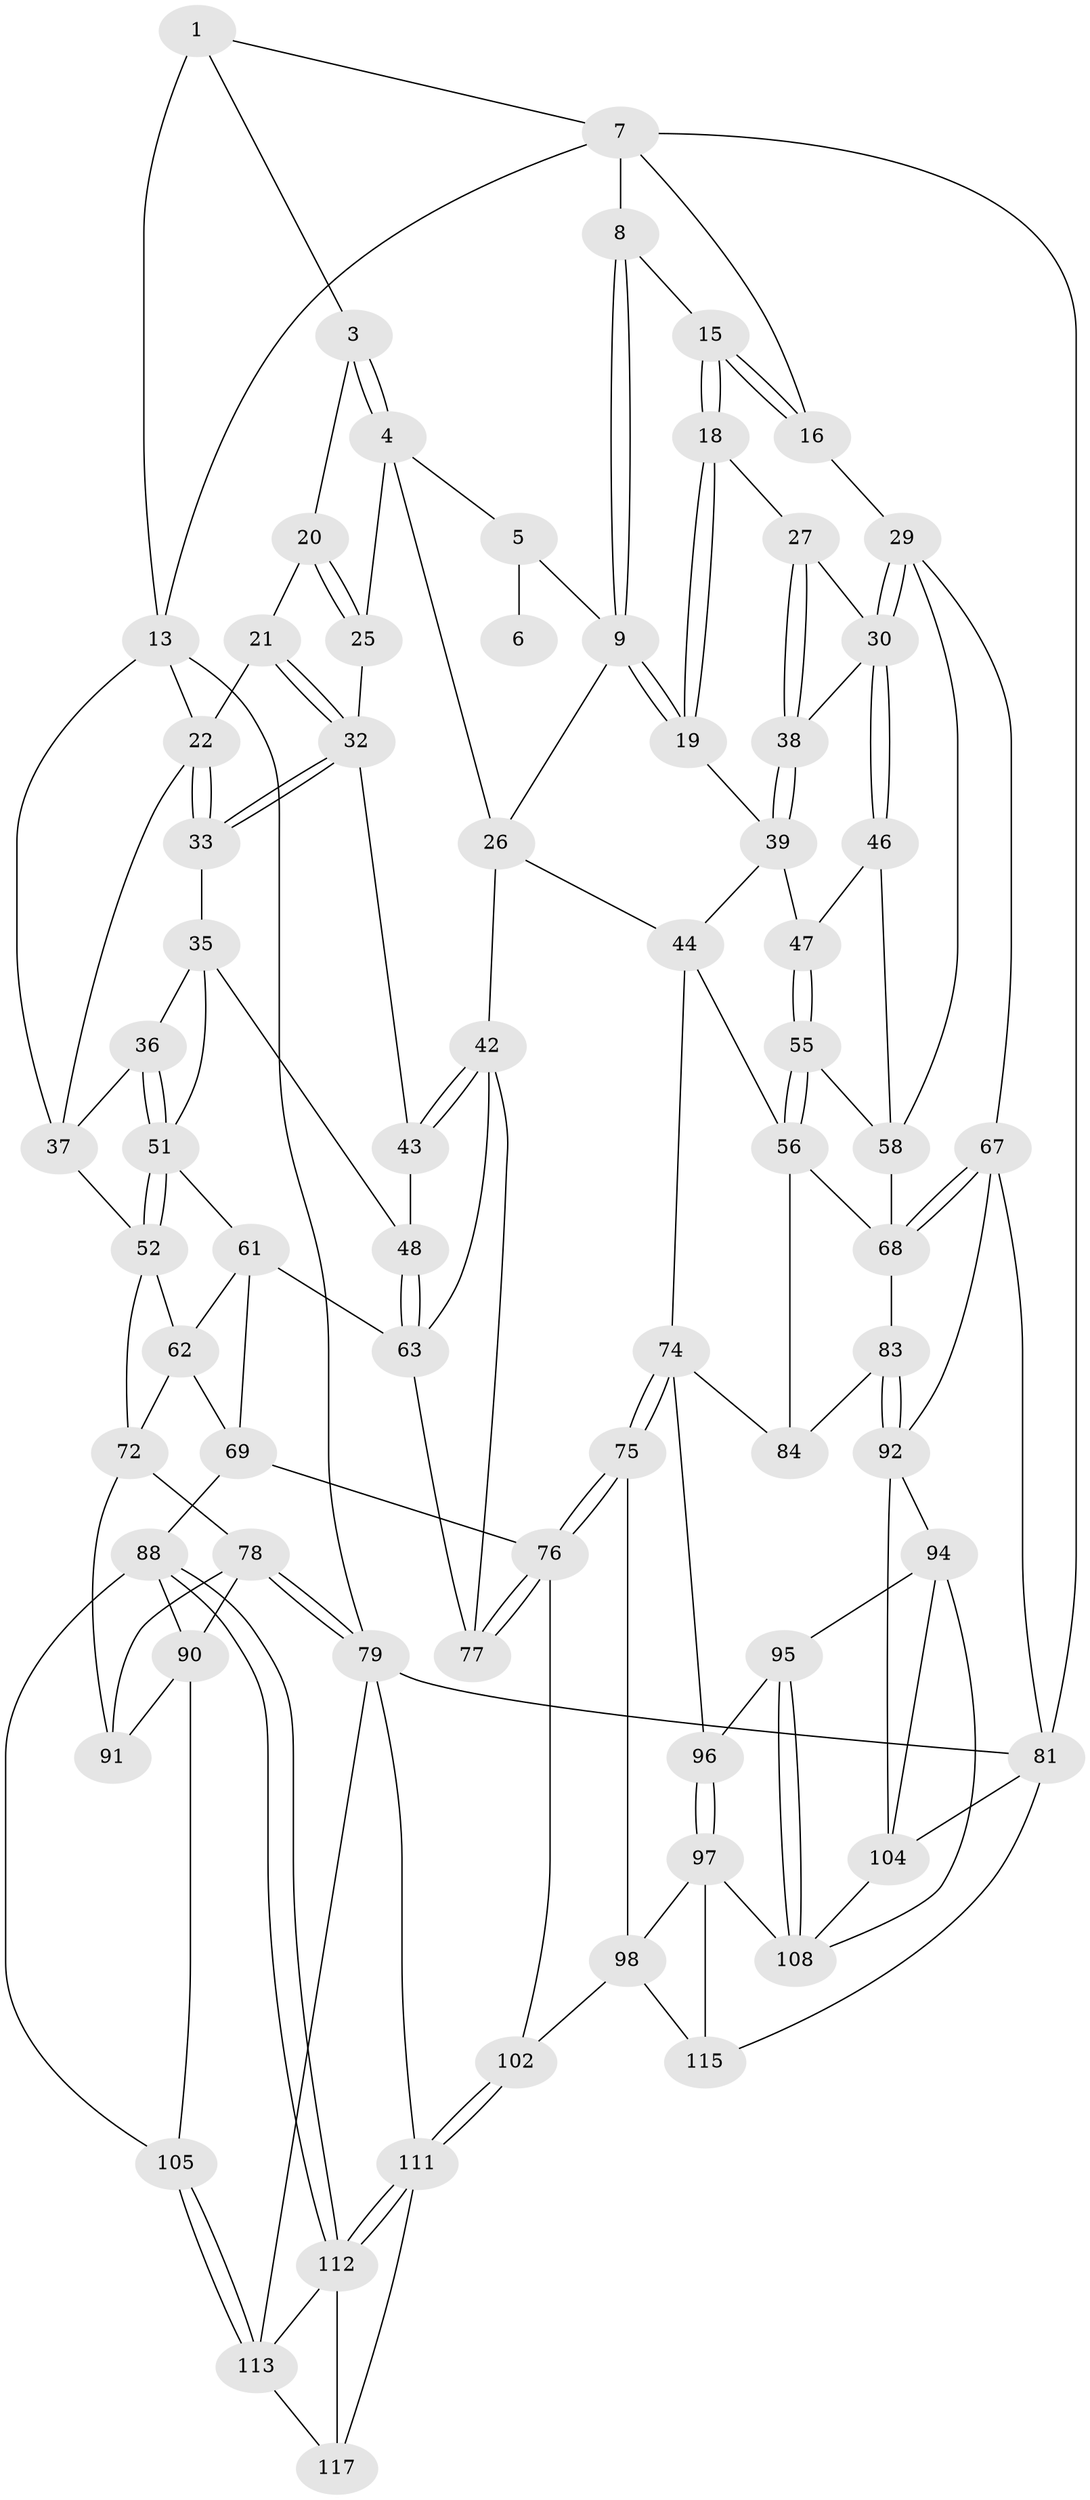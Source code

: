 // original degree distribution, {3: 0.025423728813559324, 5: 0.4661016949152542, 4: 0.2542372881355932, 6: 0.2542372881355932}
// Generated by graph-tools (version 1.1) at 2025/11/02/27/25 16:11:58]
// undirected, 73 vertices, 163 edges
graph export_dot {
graph [start="1"]
  node [color=gray90,style=filled];
  1 [pos="+0.5244742776683229+0",super="+2"];
  3 [pos="+0.2841865730482422+0.04724812458816864"];
  4 [pos="+0.32255447896075645+0.08151692929568202",super="+24"];
  5 [pos="+0.42760736147167705+0.048008541528552176",super="+11"];
  6 [pos="+0.5098948231466732+0"];
  7 [pos="+0.7203360021933873+0",super="+12"];
  8 [pos="+0.7343583352396202+0"];
  9 [pos="+0.681935510237854+0.06521874771796364",super="+10"];
  13 [pos="+0+0",super="+14"];
  15 [pos="+0.8476539660413305+0.06822987733003981"];
  16 [pos="+1+0.09278940552531938",super="+17"];
  18 [pos="+0.8069250449697776+0.19681960709747578"];
  19 [pos="+0.7665702051139851+0.20778536108839504"];
  20 [pos="+0.23140519413482302+0.11890343933593002"];
  21 [pos="+0.17480173137268437+0.16828430443434042"];
  22 [pos="+0.17216713151418334+0.16859174579551756",super="+23"];
  25 [pos="+0.2732012764575955+0.23910756408125308"];
  26 [pos="+0.5062029191492444+0.2458418644598291",super="+41"];
  27 [pos="+0.8259376674313081+0.20395035311448895",super="+28"];
  29 [pos="+1+0.2922428375816297",super="+60"];
  30 [pos="+1+0.29458903733319647",super="+31"];
  32 [pos="+0.23880144267072345+0.26828550916035093",super="+34"];
  33 [pos="+0.13888059804353206+0.26994552764672836"];
  35 [pos="+0.12606775942616605+0.27752626328366603",super="+49"];
  36 [pos="+0.08557095982829416+0.2878748765320795"];
  37 [pos="+0.07452632606451988+0.2710444783915352",super="+50"];
  38 [pos="+0.8704392467324741+0.24603937424228406"];
  39 [pos="+0.8765026943361801+0.29863926513472333",super="+40"];
  42 [pos="+0.49516315202208344+0.3399648645902964",super="+66"];
  43 [pos="+0.28035596757531844+0.3208042637003546"];
  44 [pos="+0.6233351481543129+0.37842327542399534",super="+45"];
  46 [pos="+0.927742836924765+0.3324677335247252"];
  47 [pos="+0.890597387420986+0.33243659221912053"];
  48 [pos="+0.25026664013676114+0.3520494362206108"];
  51 [pos="+0.08441385221223734+0.2972437410499617",super="+54"];
  52 [pos="+0.026095219967046113+0.4166361939771425",super="+53"];
  55 [pos="+0.8219462700818361+0.42346625919969055"];
  56 [pos="+0.804092247880871+0.4307600895160104",super="+57"];
  58 [pos="+0.9406632259555587+0.3878676770333565",super="+59"];
  61 [pos="+0.10865495540311176+0.4284771755331145",super="+65"];
  62 [pos="+0.04821771962478605+0.42384352000026476",super="+70"];
  63 [pos="+0.2337508951587361+0.47655486349771764",super="+64"];
  67 [pos="+1+0.5532034354891435",super="+82"];
  68 [pos="+1+0.5529299101070603",super="+71"];
  69 [pos="+0.17405850945637716+0.5784987577852011",super="+86"];
  72 [pos="+0+0.6472581487824395",super="+73"];
  74 [pos="+0.5304914263253747+0.5710691543002192",super="+87"];
  75 [pos="+0.448066713817176+0.6841891167371317"];
  76 [pos="+0.4059927664630042+0.6942832229409153",super="+85"];
  77 [pos="+0.387141351646925+0.6583308501999244"];
  78 [pos="+0+0.8210104127757797",super="+100"];
  79 [pos="+0+1",super="+80"];
  81 [pos="+1+1",super="+103"];
  83 [pos="+0.8534695734155232+0.6530884729710523"];
  84 [pos="+0.781010051287911+0.6428789833491937"];
  88 [pos="+0.2667798149451548+0.7589171927668639",super="+89"];
  90 [pos="+0.12362425095043694+0.7480261277994112",super="+99"];
  91 [pos="+0.04322196612831183+0.727476231065894"];
  92 [pos="+0.8792558228119098+0.7564575706657842",super="+93"];
  94 [pos="+0.7952559985175168+0.8180664869927826",super="+107"];
  95 [pos="+0.72665677346116+0.8088739529746133"];
  96 [pos="+0.6928365041271345+0.7979881409873428"];
  97 [pos="+0.6504257179301526+0.8202566399042788",super="+110"];
  98 [pos="+0.4838029412231696+0.7209186672233107",super="+101"];
  102 [pos="+0.5027567244879214+1"];
  104 [pos="+1+1",super="+106"];
  105 [pos="+0.05637616615591384+0.8817629859530745"];
  108 [pos="+0.762848763103254+0.9115656133806823",super="+109"];
  111 [pos="+0.3257145147861702+1",super="+118"];
  112 [pos="+0.2588389257430384+0.8121981633283939",super="+116"];
  113 [pos="+0.0628324652127116+0.8915025511383592",super="+114"];
  115 [pos="+0.5677017414118255+1"];
  117 [pos="+0.09714654829103044+0.9581961051077844"];
  1 -- 7;
  1 -- 3;
  1 -- 13;
  3 -- 4;
  3 -- 4;
  3 -- 20;
  4 -- 5;
  4 -- 25;
  4 -- 26;
  5 -- 6 [weight=2];
  5 -- 9;
  7 -- 8;
  7 -- 16;
  7 -- 81;
  7 -- 13;
  8 -- 9;
  8 -- 9;
  8 -- 15;
  9 -- 19;
  9 -- 19;
  9 -- 26;
  13 -- 37;
  13 -- 79;
  13 -- 22;
  15 -- 16;
  15 -- 16;
  15 -- 18;
  15 -- 18;
  16 -- 29;
  18 -- 19;
  18 -- 19;
  18 -- 27;
  19 -- 39;
  20 -- 21;
  20 -- 25;
  20 -- 25;
  21 -- 22;
  21 -- 32;
  21 -- 32;
  22 -- 33;
  22 -- 33;
  22 -- 37;
  25 -- 32;
  26 -- 42;
  26 -- 44;
  27 -- 38;
  27 -- 38;
  27 -- 30;
  29 -- 30;
  29 -- 30;
  29 -- 58;
  29 -- 67;
  30 -- 46;
  30 -- 46;
  30 -- 38;
  32 -- 33;
  32 -- 33;
  32 -- 43;
  33 -- 35;
  35 -- 36;
  35 -- 48;
  35 -- 51;
  36 -- 37;
  36 -- 51;
  36 -- 51;
  37 -- 52;
  38 -- 39;
  38 -- 39;
  39 -- 47;
  39 -- 44;
  42 -- 43;
  42 -- 43;
  42 -- 77;
  42 -- 63;
  43 -- 48;
  44 -- 74;
  44 -- 56;
  46 -- 47;
  46 -- 58;
  47 -- 55;
  47 -- 55;
  48 -- 63;
  48 -- 63;
  51 -- 52;
  51 -- 52;
  51 -- 61;
  52 -- 62;
  52 -- 72;
  55 -- 56;
  55 -- 56;
  55 -- 58;
  56 -- 68;
  56 -- 84;
  58 -- 68;
  61 -- 62;
  61 -- 69;
  61 -- 63;
  62 -- 72;
  62 -- 69;
  63 -- 77;
  67 -- 68;
  67 -- 68;
  67 -- 81;
  67 -- 92;
  68 -- 83;
  69 -- 88;
  69 -- 76;
  72 -- 91;
  72 -- 78;
  74 -- 75;
  74 -- 75;
  74 -- 96;
  74 -- 84;
  75 -- 76;
  75 -- 76;
  75 -- 98;
  76 -- 77;
  76 -- 77;
  76 -- 102;
  78 -- 79;
  78 -- 79;
  78 -- 91;
  78 -- 90;
  79 -- 81;
  79 -- 111;
  79 -- 113;
  81 -- 104;
  81 -- 115;
  83 -- 84;
  83 -- 92;
  83 -- 92;
  88 -- 112;
  88 -- 112;
  88 -- 105;
  88 -- 90;
  90 -- 91;
  90 -- 105;
  92 -- 104;
  92 -- 94;
  94 -- 95;
  94 -- 104;
  94 -- 108;
  95 -- 96;
  95 -- 108;
  95 -- 108;
  96 -- 97;
  96 -- 97;
  97 -- 98;
  97 -- 115;
  97 -- 108;
  98 -- 115;
  98 -- 102;
  102 -- 111;
  102 -- 111;
  104 -- 108;
  105 -- 113;
  105 -- 113;
  111 -- 112;
  111 -- 112;
  111 -- 117;
  112 -- 113;
  112 -- 117;
  113 -- 117;
}
